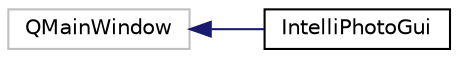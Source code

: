 digraph "Graphical Class Hierarchy"
{
 // LATEX_PDF_SIZE
  edge [fontname="Helvetica",fontsize="10",labelfontname="Helvetica",labelfontsize="10"];
  node [fontname="Helvetica",fontsize="10",shape=record];
  rankdir="LR";
  Node4 [label="QMainWindow",height=0.2,width=0.4,color="grey75", fillcolor="white", style="filled",tooltip=" "];
  Node4 -> Node0 [dir="back",color="midnightblue",fontsize="10",style="solid",fontname="Helvetica"];
  Node0 [label="IntelliPhotoGui",height=0.2,width=0.4,color="black", fillcolor="white", style="filled",URL="$class_intelli_photo_gui.html",tooltip="The IntelliPhotoGui class handles the graphical user interface for the intelliPhoto program."];
}
